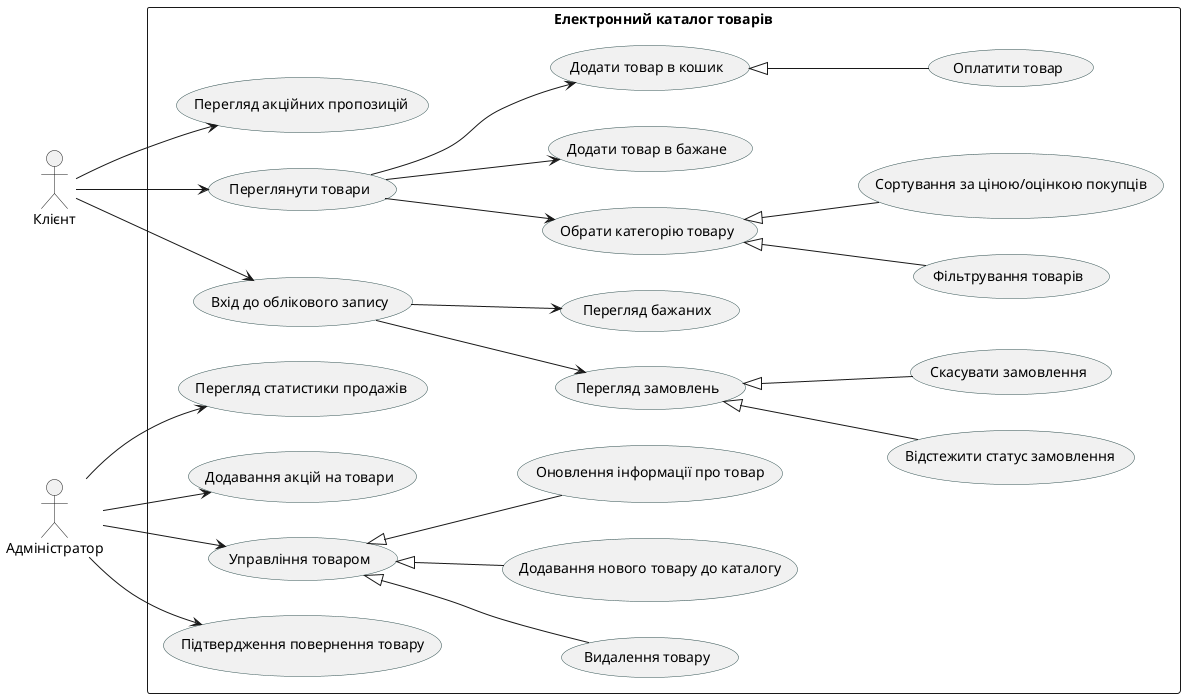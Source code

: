 @startuml

left to right direction

skinparam usecase {
    BorderColor DarkSlateGray
}

actor "Клієнт" as Client
actor "Адміністратор" as Administrator

rectangle "Електронний каталог товарів" {
    usecase "Переглянути товари" as ViewProducts
    usecase "Додати товар в бажане" as Desirable
    usecase "Додати товар в кошик" as Collect
    usecase "Оплатити товар" as PurchasePayment
    usecase "Вхід до облікового запису" as ManageClientAccounts
    usecase "Управління товаром" as ManageProducts
    usecase "Перегляд замовлень" as Orders
    usecase "Перегляд бажаних" as DesirableOverview
    usecase "Скасувати замовлення" as CancelOrder
    usecase "Підтвердження повернення товару" as ConfirmReturn
    usecase "Відстежити статус замовлення" as Status
    usecase "Перегляд акційних пропозицій" as Discounts
    usecase "Обрати категорію товару" as CategorySelect
    usecase "Фільтрування товарів" as Filter
    usecase "Сортування за ціною/оцінкою покупців" as Sort

    Client --> ViewProducts
    Client --> Discounts

    ViewProducts --> Desirable
    ViewProducts --> Collect
    ViewProducts --> CategorySelect
    CategorySelect <|-- Filter
    CategorySelect <|-- Sort
    Collect <|-- PurchasePayment
    Client --> ManageClientAccounts
    ManageClientAccounts --> DesirableOverview
    ManageClientAccounts --> Orders
    Orders <|-- CancelOrder
    Orders <|-- Status

    Administrator --> ConfirmReturn
    Administrator --> ManageProducts
    usecase "Додавання нового товару до каталогу" as CreateProduct
    usecase "Оновлення інформації про товар" as UpdateProductInfo
    usecase "Видалення товару" as DeleteProduct
    usecase "Додавання акцій на товари" as AddPromotions

    ManageProducts <|-- UpdateProductInfo
    ManageProducts <|-- DeleteProduct
    ManageProducts <|-- CreateProduct
    Administrator --> AddPromotions

    usecase "Перегляд статистики продажів" as SalesStatistics
    Administrator --> SalesStatistics
}

@enduml
